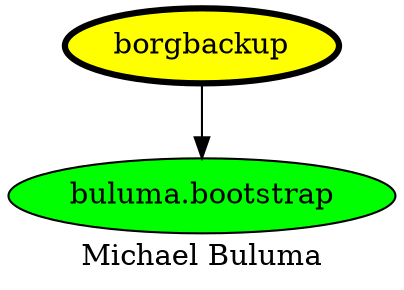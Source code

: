 digraph PhiloDilemma {
  label = "Michael Buluma" ;
  overlap=false
  {
    "borgbackup" [fillcolor=yellow style=filled penwidth=3]
    "buluma.bootstrap" [fillcolor=green style=filled]
  }
  "borgbackup" -> "buluma.bootstrap"
}
